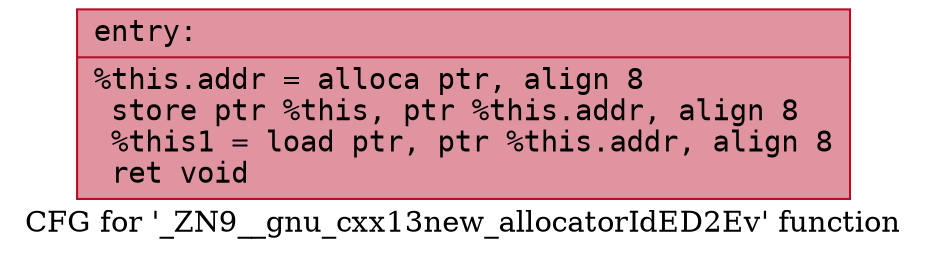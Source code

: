 digraph "CFG for '_ZN9__gnu_cxx13new_allocatorIdED2Ev' function" {
	label="CFG for '_ZN9__gnu_cxx13new_allocatorIdED2Ev' function";

	Node0x555f5b1285a0 [shape=record,color="#b70d28ff", style=filled, fillcolor="#b70d2870" fontname="Courier",label="{entry:\l|  %this.addr = alloca ptr, align 8\l  store ptr %this, ptr %this.addr, align 8\l  %this1 = load ptr, ptr %this.addr, align 8\l  ret void\l}"];
}
